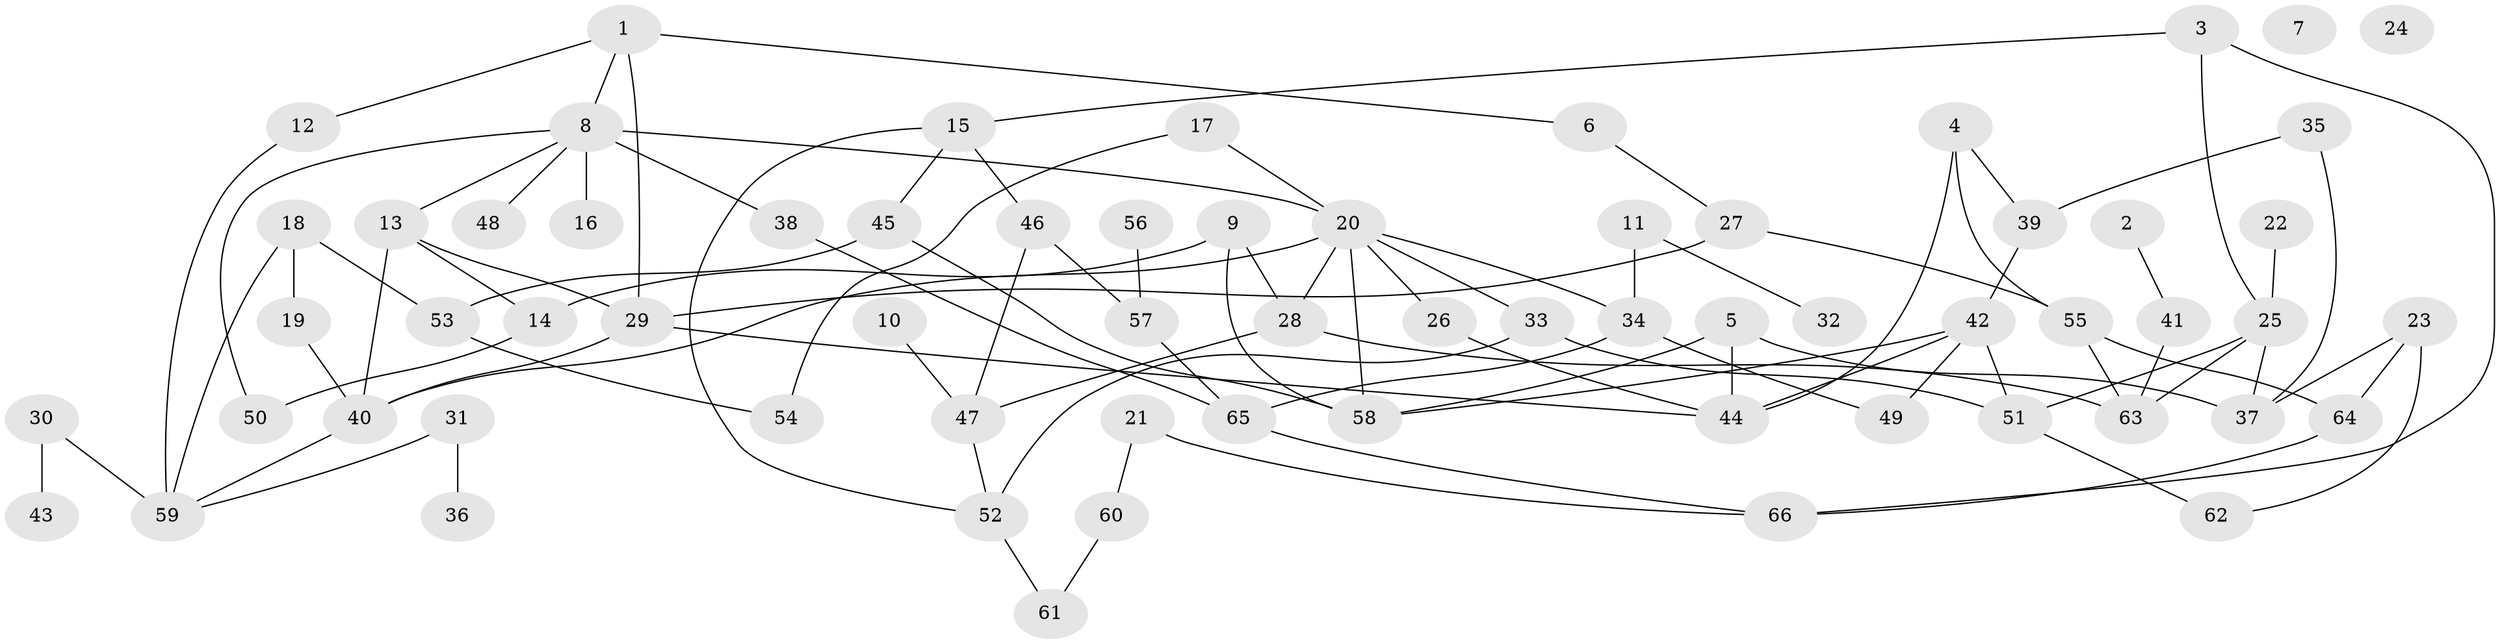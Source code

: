// Generated by graph-tools (version 1.1) at 2025/38/03/09/25 04:38:50]
// undirected, 66 vertices, 96 edges
graph export_dot {
graph [start="1"]
  node [color=gray90,style=filled];
  1;
  2;
  3;
  4;
  5;
  6;
  7;
  8;
  9;
  10;
  11;
  12;
  13;
  14;
  15;
  16;
  17;
  18;
  19;
  20;
  21;
  22;
  23;
  24;
  25;
  26;
  27;
  28;
  29;
  30;
  31;
  32;
  33;
  34;
  35;
  36;
  37;
  38;
  39;
  40;
  41;
  42;
  43;
  44;
  45;
  46;
  47;
  48;
  49;
  50;
  51;
  52;
  53;
  54;
  55;
  56;
  57;
  58;
  59;
  60;
  61;
  62;
  63;
  64;
  65;
  66;
  1 -- 6;
  1 -- 8;
  1 -- 12;
  1 -- 29;
  2 -- 41;
  3 -- 15;
  3 -- 25;
  3 -- 66;
  4 -- 39;
  4 -- 44;
  4 -- 55;
  5 -- 37;
  5 -- 44;
  5 -- 58;
  6 -- 27;
  8 -- 13;
  8 -- 16;
  8 -- 20;
  8 -- 38;
  8 -- 48;
  8 -- 50;
  9 -- 14;
  9 -- 28;
  9 -- 58;
  10 -- 47;
  11 -- 32;
  11 -- 34;
  12 -- 59;
  13 -- 14;
  13 -- 29;
  13 -- 40;
  14 -- 50;
  15 -- 45;
  15 -- 46;
  15 -- 52;
  17 -- 20;
  17 -- 54;
  18 -- 19;
  18 -- 53;
  18 -- 59;
  19 -- 40;
  20 -- 26;
  20 -- 28;
  20 -- 33;
  20 -- 34;
  20 -- 40;
  20 -- 58;
  21 -- 60;
  21 -- 66;
  22 -- 25;
  23 -- 37;
  23 -- 62;
  23 -- 64;
  25 -- 37;
  25 -- 51;
  25 -- 63;
  26 -- 44;
  27 -- 29;
  27 -- 55;
  28 -- 47;
  28 -- 63;
  29 -- 40;
  29 -- 44;
  30 -- 43;
  30 -- 59;
  31 -- 36;
  31 -- 59;
  33 -- 51;
  33 -- 52;
  34 -- 49;
  34 -- 65;
  35 -- 37;
  35 -- 39;
  38 -- 65;
  39 -- 42;
  40 -- 59;
  41 -- 63;
  42 -- 44;
  42 -- 49;
  42 -- 51;
  42 -- 58;
  45 -- 53;
  45 -- 58;
  46 -- 47;
  46 -- 57;
  47 -- 52;
  51 -- 62;
  52 -- 61;
  53 -- 54;
  55 -- 63;
  55 -- 64;
  56 -- 57;
  57 -- 65;
  60 -- 61;
  64 -- 66;
  65 -- 66;
}

